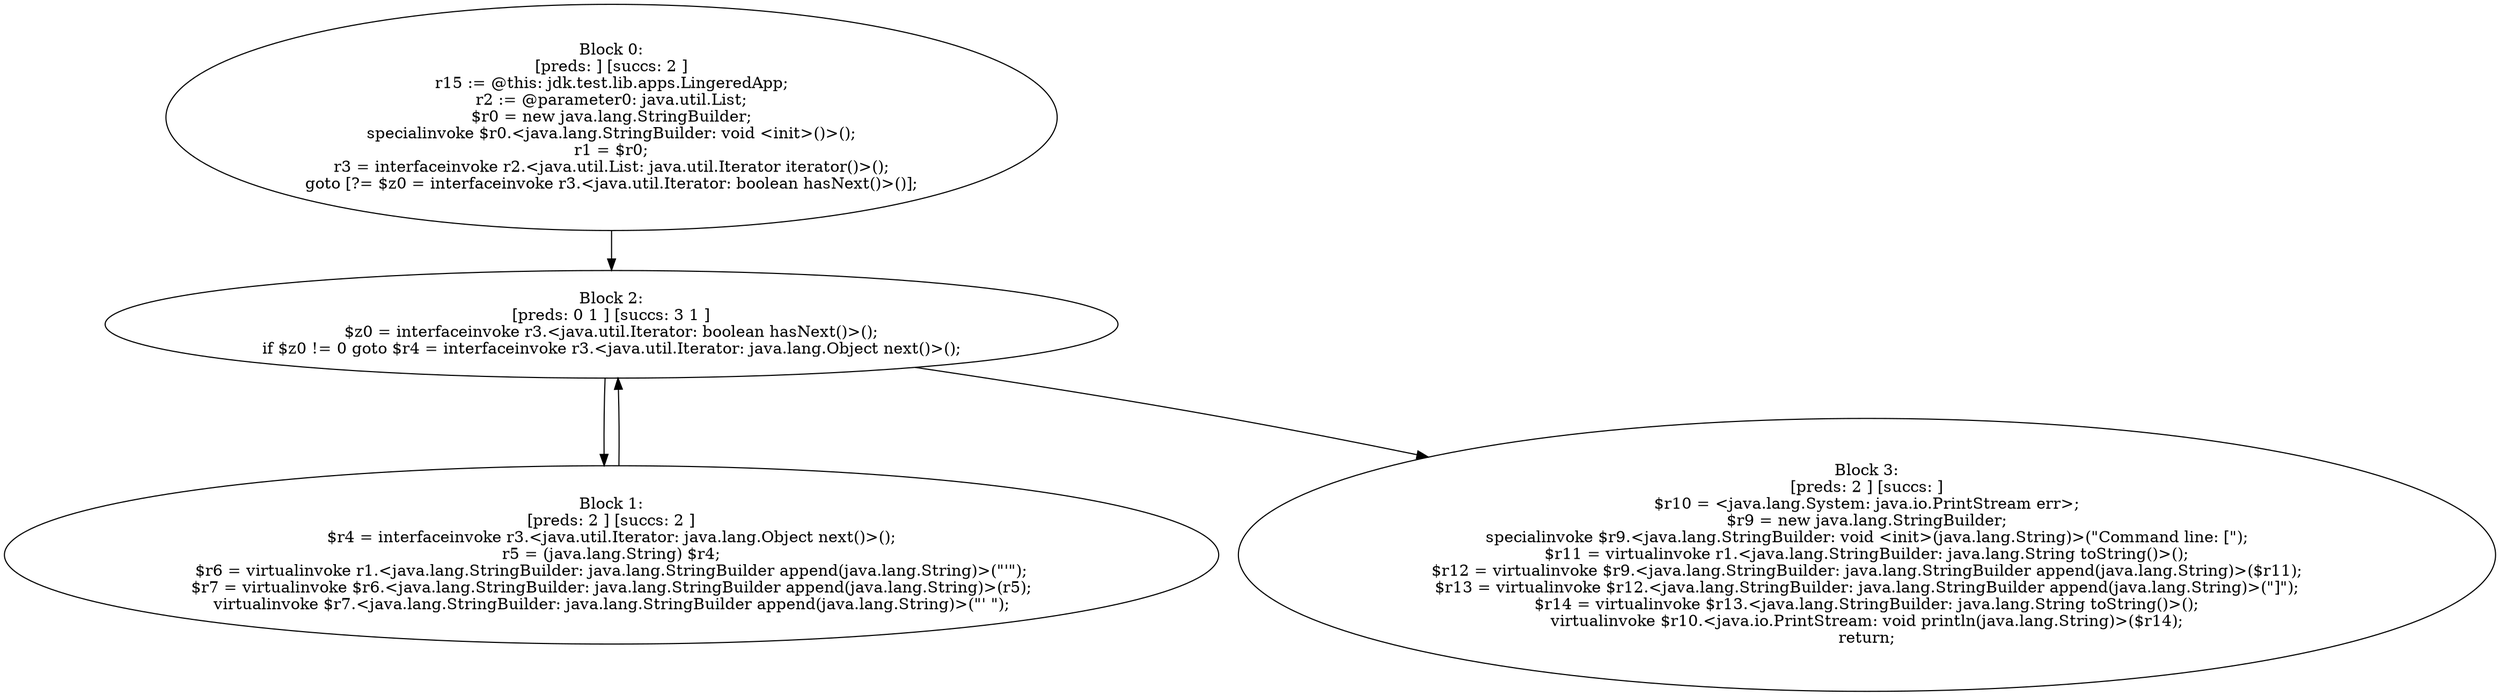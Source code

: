 digraph "unitGraph" {
    "Block 0:
[preds: ] [succs: 2 ]
r15 := @this: jdk.test.lib.apps.LingeredApp;
r2 := @parameter0: java.util.List;
$r0 = new java.lang.StringBuilder;
specialinvoke $r0.<java.lang.StringBuilder: void <init>()>();
r1 = $r0;
r3 = interfaceinvoke r2.<java.util.List: java.util.Iterator iterator()>();
goto [?= $z0 = interfaceinvoke r3.<java.util.Iterator: boolean hasNext()>()];
"
    "Block 1:
[preds: 2 ] [succs: 2 ]
$r4 = interfaceinvoke r3.<java.util.Iterator: java.lang.Object next()>();
r5 = (java.lang.String) $r4;
$r6 = virtualinvoke r1.<java.lang.StringBuilder: java.lang.StringBuilder append(java.lang.String)>(\"\'\");
$r7 = virtualinvoke $r6.<java.lang.StringBuilder: java.lang.StringBuilder append(java.lang.String)>(r5);
virtualinvoke $r7.<java.lang.StringBuilder: java.lang.StringBuilder append(java.lang.String)>(\"\' \");
"
    "Block 2:
[preds: 0 1 ] [succs: 3 1 ]
$z0 = interfaceinvoke r3.<java.util.Iterator: boolean hasNext()>();
if $z0 != 0 goto $r4 = interfaceinvoke r3.<java.util.Iterator: java.lang.Object next()>();
"
    "Block 3:
[preds: 2 ] [succs: ]
$r10 = <java.lang.System: java.io.PrintStream err>;
$r9 = new java.lang.StringBuilder;
specialinvoke $r9.<java.lang.StringBuilder: void <init>(java.lang.String)>(\"Command line: [\");
$r11 = virtualinvoke r1.<java.lang.StringBuilder: java.lang.String toString()>();
$r12 = virtualinvoke $r9.<java.lang.StringBuilder: java.lang.StringBuilder append(java.lang.String)>($r11);
$r13 = virtualinvoke $r12.<java.lang.StringBuilder: java.lang.StringBuilder append(java.lang.String)>(\"]\");
$r14 = virtualinvoke $r13.<java.lang.StringBuilder: java.lang.String toString()>();
virtualinvoke $r10.<java.io.PrintStream: void println(java.lang.String)>($r14);
return;
"
    "Block 0:
[preds: ] [succs: 2 ]
r15 := @this: jdk.test.lib.apps.LingeredApp;
r2 := @parameter0: java.util.List;
$r0 = new java.lang.StringBuilder;
specialinvoke $r0.<java.lang.StringBuilder: void <init>()>();
r1 = $r0;
r3 = interfaceinvoke r2.<java.util.List: java.util.Iterator iterator()>();
goto [?= $z0 = interfaceinvoke r3.<java.util.Iterator: boolean hasNext()>()];
"->"Block 2:
[preds: 0 1 ] [succs: 3 1 ]
$z0 = interfaceinvoke r3.<java.util.Iterator: boolean hasNext()>();
if $z0 != 0 goto $r4 = interfaceinvoke r3.<java.util.Iterator: java.lang.Object next()>();
";
    "Block 1:
[preds: 2 ] [succs: 2 ]
$r4 = interfaceinvoke r3.<java.util.Iterator: java.lang.Object next()>();
r5 = (java.lang.String) $r4;
$r6 = virtualinvoke r1.<java.lang.StringBuilder: java.lang.StringBuilder append(java.lang.String)>(\"\'\");
$r7 = virtualinvoke $r6.<java.lang.StringBuilder: java.lang.StringBuilder append(java.lang.String)>(r5);
virtualinvoke $r7.<java.lang.StringBuilder: java.lang.StringBuilder append(java.lang.String)>(\"\' \");
"->"Block 2:
[preds: 0 1 ] [succs: 3 1 ]
$z0 = interfaceinvoke r3.<java.util.Iterator: boolean hasNext()>();
if $z0 != 0 goto $r4 = interfaceinvoke r3.<java.util.Iterator: java.lang.Object next()>();
";
    "Block 2:
[preds: 0 1 ] [succs: 3 1 ]
$z0 = interfaceinvoke r3.<java.util.Iterator: boolean hasNext()>();
if $z0 != 0 goto $r4 = interfaceinvoke r3.<java.util.Iterator: java.lang.Object next()>();
"->"Block 3:
[preds: 2 ] [succs: ]
$r10 = <java.lang.System: java.io.PrintStream err>;
$r9 = new java.lang.StringBuilder;
specialinvoke $r9.<java.lang.StringBuilder: void <init>(java.lang.String)>(\"Command line: [\");
$r11 = virtualinvoke r1.<java.lang.StringBuilder: java.lang.String toString()>();
$r12 = virtualinvoke $r9.<java.lang.StringBuilder: java.lang.StringBuilder append(java.lang.String)>($r11);
$r13 = virtualinvoke $r12.<java.lang.StringBuilder: java.lang.StringBuilder append(java.lang.String)>(\"]\");
$r14 = virtualinvoke $r13.<java.lang.StringBuilder: java.lang.String toString()>();
virtualinvoke $r10.<java.io.PrintStream: void println(java.lang.String)>($r14);
return;
";
    "Block 2:
[preds: 0 1 ] [succs: 3 1 ]
$z0 = interfaceinvoke r3.<java.util.Iterator: boolean hasNext()>();
if $z0 != 0 goto $r4 = interfaceinvoke r3.<java.util.Iterator: java.lang.Object next()>();
"->"Block 1:
[preds: 2 ] [succs: 2 ]
$r4 = interfaceinvoke r3.<java.util.Iterator: java.lang.Object next()>();
r5 = (java.lang.String) $r4;
$r6 = virtualinvoke r1.<java.lang.StringBuilder: java.lang.StringBuilder append(java.lang.String)>(\"\'\");
$r7 = virtualinvoke $r6.<java.lang.StringBuilder: java.lang.StringBuilder append(java.lang.String)>(r5);
virtualinvoke $r7.<java.lang.StringBuilder: java.lang.StringBuilder append(java.lang.String)>(\"\' \");
";
}
